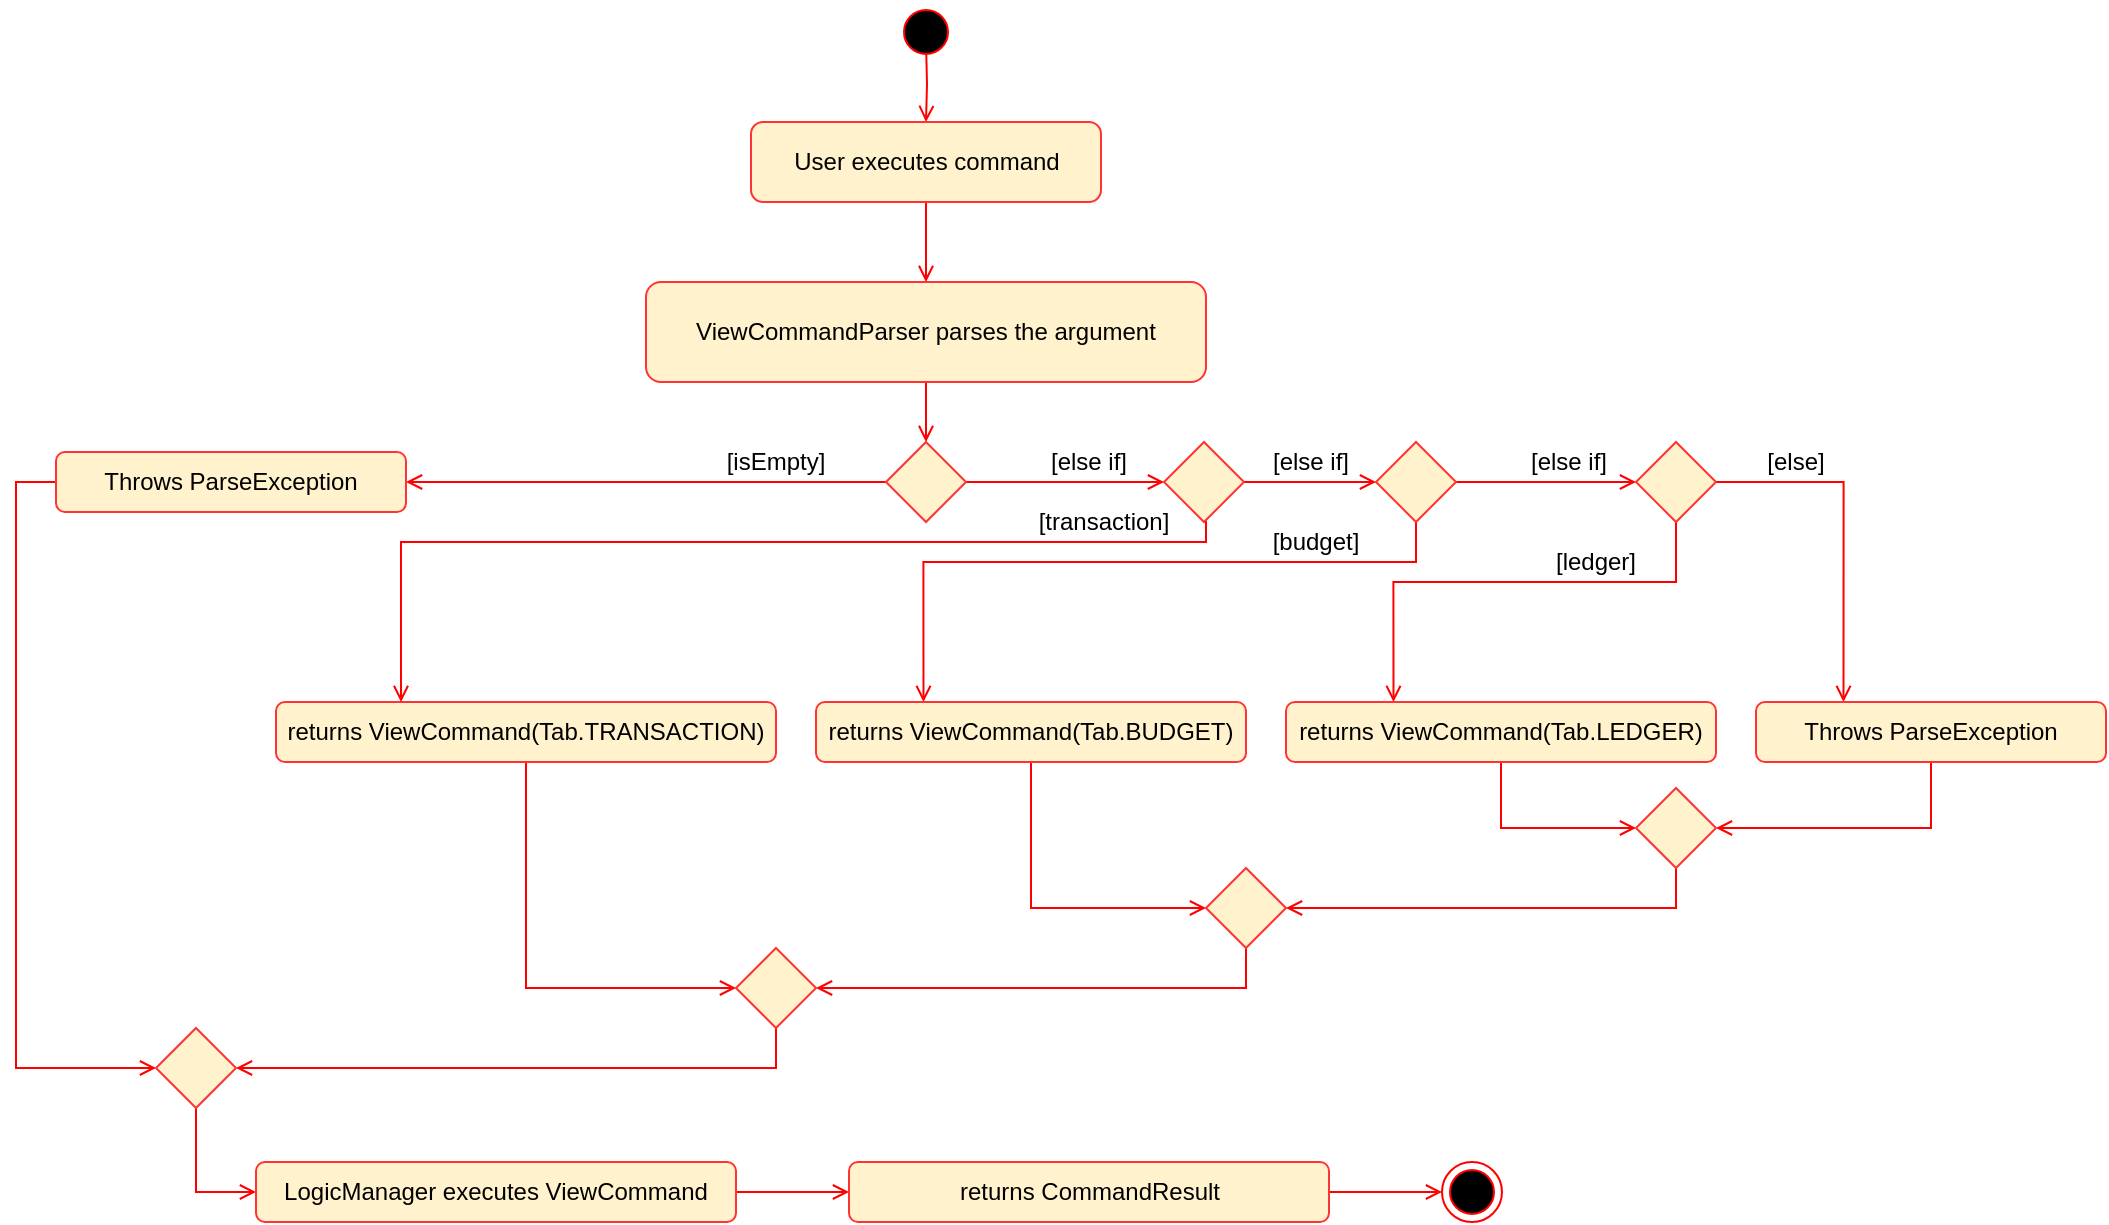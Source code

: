 <mxfile version="12.1.9" type="device" pages="1"><diagram name="Page-1" id="e7e014a7-5840-1c2e-5031-d8a46d1fe8dd"><mxGraphModel dx="1408" dy="777" grid="1" gridSize="10" guides="1" tooltips="1" connect="1" arrows="1" fold="1" page="1" pageScale="1" pageWidth="1169" pageHeight="826" background="#ffffff" math="0" shadow="0"><root><mxCell id="0"/><mxCell id="1" parent="0"/><mxCell id="zi2spLxCeJkSK29QxOcm-68" style="edgeStyle=orthogonalEdgeStyle;rounded=0;orthogonalLoop=1;jettySize=auto;html=1;entryX=0.5;entryY=0;entryDx=0;entryDy=0;endArrow=open;endFill=0;strokeColor=#FF0000;" parent="1" target="zi2spLxCeJkSK29QxOcm-43" edge="1"><mxGeometry relative="1" as="geometry"><mxPoint x="515" y="40" as="sourcePoint"/></mxGeometry></mxCell><mxCell id="zi2spLxCeJkSK29QxOcm-41" value="" style="ellipse;shape=startState;fillColor=#000000;strokeColor=#ff0000;" parent="1" vertex="1"><mxGeometry x="500" y="20" width="30" height="30" as="geometry"/></mxCell><mxCell id="zi2spLxCeJkSK29QxOcm-46" style="edgeStyle=orthogonalEdgeStyle;rounded=0;orthogonalLoop=1;jettySize=auto;html=1;exitX=0.5;exitY=1;exitDx=0;exitDy=0;entryX=0.5;entryY=0;entryDx=0;entryDy=0;strokeColor=#FF0000;endArrow=open;endFill=0;" parent="1" source="zi2spLxCeJkSK29QxOcm-43" target="zi2spLxCeJkSK29QxOcm-44" edge="1"><mxGeometry relative="1" as="geometry"/></mxCell><mxCell id="zi2spLxCeJkSK29QxOcm-43" value="User executes command" style="rounded=1;whiteSpace=wrap;html=1;fillColor=#fff2cc;strokeColor=#FF3333;" parent="1" vertex="1"><mxGeometry x="427.5" y="80" width="175" height="40" as="geometry"/></mxCell><mxCell id="zi2spLxCeJkSK29QxOcm-48" style="edgeStyle=orthogonalEdgeStyle;rounded=0;orthogonalLoop=1;jettySize=auto;html=1;exitX=0.5;exitY=1;exitDx=0;exitDy=0;entryX=0.5;entryY=0;entryDx=0;entryDy=0;endArrow=open;endFill=0;strokeColor=#FF0000;" parent="1" source="zi2spLxCeJkSK29QxOcm-44" target="zi2spLxCeJkSK29QxOcm-47" edge="1"><mxGeometry relative="1" as="geometry"/></mxCell><mxCell id="zi2spLxCeJkSK29QxOcm-44" value="ViewCommandParser parses the argument" style="rounded=1;whiteSpace=wrap;html=1;fillColor=#fff2cc;strokeColor=#FF3333;" parent="1" vertex="1"><mxGeometry x="375" y="160" width="280" height="50" as="geometry"/></mxCell><mxCell id="zi2spLxCeJkSK29QxOcm-50" style="edgeStyle=orthogonalEdgeStyle;rounded=0;orthogonalLoop=1;jettySize=auto;html=1;exitX=0;exitY=0.5;exitDx=0;exitDy=0;endArrow=open;endFill=0;strokeColor=#FF0000;entryX=1;entryY=0.5;entryDx=0;entryDy=0;" parent="1" source="zi2spLxCeJkSK29QxOcm-47" target="zi2spLxCeJkSK29QxOcm-49" edge="1"><mxGeometry relative="1" as="geometry"><mxPoint x="400" y="260" as="targetPoint"/></mxGeometry></mxCell><mxCell id="zi2spLxCeJkSK29QxOcm-55" style="edgeStyle=orthogonalEdgeStyle;rounded=0;orthogonalLoop=1;jettySize=auto;html=1;exitX=1;exitY=0.5;exitDx=0;exitDy=0;entryX=0;entryY=0.5;entryDx=0;entryDy=0;endArrow=open;endFill=0;strokeColor=#FF0000;" parent="1" source="zi2spLxCeJkSK29QxOcm-47" target="ZpI-1L3-FMpM_GMbJoNN-1" edge="1"><mxGeometry relative="1" as="geometry"><mxPoint x="635" y="260" as="targetPoint"/></mxGeometry></mxCell><mxCell id="zi2spLxCeJkSK29QxOcm-47" value="" style="rhombus;whiteSpace=wrap;html=1;fillColor=#fff2cc;strokeColor=#FF3333;" parent="1" vertex="1"><mxGeometry x="495" y="240" width="40" height="40" as="geometry"/></mxCell><mxCell id="zi2spLxCeJkSK29QxOcm-94" style="edgeStyle=orthogonalEdgeStyle;rounded=0;orthogonalLoop=1;jettySize=auto;html=1;entryX=0;entryY=0.5;entryDx=0;entryDy=0;endArrow=open;endFill=0;strokeColor=#FF0000;exitX=0;exitY=0.5;exitDx=0;exitDy=0;" parent="1" source="zi2spLxCeJkSK29QxOcm-49" target="zi2spLxCeJkSK29QxOcm-91" edge="1"><mxGeometry relative="1" as="geometry"/></mxCell><mxCell id="zi2spLxCeJkSK29QxOcm-49" value="Throws ParseException" style="rounded=1;whiteSpace=wrap;html=1;fillColor=#fff2cc;strokeColor=#FF3333;" parent="1" vertex="1"><mxGeometry x="80" y="245" width="175" height="30" as="geometry"/></mxCell><mxCell id="zi2spLxCeJkSK29QxOcm-51" value="[isEmpty]" style="text;html=1;strokeColor=none;fillColor=none;align=center;verticalAlign=middle;whiteSpace=wrap;rounded=0;" parent="1" vertex="1"><mxGeometry x="420" y="240" width="40" height="20" as="geometry"/></mxCell><mxCell id="zi2spLxCeJkSK29QxOcm-89" style="edgeStyle=orthogonalEdgeStyle;rounded=0;orthogonalLoop=1;jettySize=auto;html=1;entryX=0;entryY=0.5;entryDx=0;entryDy=0;endArrow=open;endFill=0;strokeColor=#FF0000;" parent="1" source="zi2spLxCeJkSK29QxOcm-52" target="zi2spLxCeJkSK29QxOcm-87" edge="1"><mxGeometry relative="1" as="geometry"/></mxCell><mxCell id="zi2spLxCeJkSK29QxOcm-52" value="returns ViewCommand(Tab.TRANSACTION)" style="rounded=1;whiteSpace=wrap;html=1;fillColor=#fff2cc;strokeColor=#FF3333;" parent="1" vertex="1"><mxGeometry x="190" y="370" width="250" height="30" as="geometry"/></mxCell><mxCell id="zi2spLxCeJkSK29QxOcm-57" style="edgeStyle=orthogonalEdgeStyle;rounded=0;orthogonalLoop=1;jettySize=auto;html=1;exitX=0.5;exitY=1;exitDx=0;exitDy=0;endArrow=open;endFill=0;strokeColor=#FF0000;entryX=0.25;entryY=0;entryDx=0;entryDy=0;" parent="1" source="ZpI-1L3-FMpM_GMbJoNN-1" target="zi2spLxCeJkSK29QxOcm-52" edge="1"><mxGeometry relative="1" as="geometry"><mxPoint x="569" y="350" as="targetPoint"/><Array as="points"><mxPoint x="655" y="280"/><mxPoint x="655" y="290"/><mxPoint x="253" y="290"/></Array><mxPoint x="655" y="280" as="sourcePoint"/></mxGeometry></mxCell><mxCell id="zi2spLxCeJkSK29QxOcm-61" style="edgeStyle=orthogonalEdgeStyle;rounded=0;orthogonalLoop=1;jettySize=auto;html=1;exitX=1;exitY=0.5;exitDx=0;exitDy=0;entryX=0;entryY=0.5;entryDx=0;entryDy=0;endArrow=open;endFill=0;strokeColor=#FF0000;" parent="1" source="ZpI-1L3-FMpM_GMbJoNN-1" target="zi2spLxCeJkSK29QxOcm-59" edge="1"><mxGeometry relative="1" as="geometry"><mxPoint x="675" y="260" as="sourcePoint"/></mxGeometry></mxCell><mxCell id="zi2spLxCeJkSK29QxOcm-56" value="[else if]" style="text;html=1;strokeColor=none;fillColor=none;align=center;verticalAlign=middle;whiteSpace=wrap;rounded=0;" parent="1" vertex="1"><mxGeometry x="570" y="240" width="53" height="20" as="geometry"/></mxCell><mxCell id="zi2spLxCeJkSK29QxOcm-58" value="[transaction]" style="text;html=1;strokeColor=none;fillColor=none;align=center;verticalAlign=middle;whiteSpace=wrap;rounded=0;" parent="1" vertex="1"><mxGeometry x="584" y="270" width="40" height="20" as="geometry"/></mxCell><mxCell id="zi2spLxCeJkSK29QxOcm-64" style="edgeStyle=orthogonalEdgeStyle;rounded=0;orthogonalLoop=1;jettySize=auto;html=1;exitX=0.5;exitY=1;exitDx=0;exitDy=0;entryX=0.25;entryY=0;entryDx=0;entryDy=0;endArrow=open;endFill=0;strokeColor=#FF0000;" parent="1" source="zi2spLxCeJkSK29QxOcm-59" target="zi2spLxCeJkSK29QxOcm-63" edge="1"><mxGeometry relative="1" as="geometry"><Array as="points"><mxPoint x="760" y="300"/><mxPoint x="514" y="300"/></Array></mxGeometry></mxCell><mxCell id="zi2spLxCeJkSK29QxOcm-69" style="edgeStyle=orthogonalEdgeStyle;rounded=0;orthogonalLoop=1;jettySize=auto;html=1;exitX=1;exitY=0.5;exitDx=0;exitDy=0;entryX=0;entryY=0.5;entryDx=0;entryDy=0;endArrow=open;endFill=0;strokeColor=#FF0000;" parent="1" source="zi2spLxCeJkSK29QxOcm-59" target="zi2spLxCeJkSK29QxOcm-67" edge="1"><mxGeometry relative="1" as="geometry"/></mxCell><mxCell id="zi2spLxCeJkSK29QxOcm-59" value="" style="rhombus;whiteSpace=wrap;html=1;fillColor=#fff2cc;strokeColor=#FF3333;" parent="1" vertex="1"><mxGeometry x="740" y="240" width="40" height="40" as="geometry"/></mxCell><mxCell id="zi2spLxCeJkSK29QxOcm-86" style="edgeStyle=orthogonalEdgeStyle;rounded=0;orthogonalLoop=1;jettySize=auto;html=1;entryX=0;entryY=0.5;entryDx=0;entryDy=0;endArrow=open;endFill=0;strokeColor=#FF0000;" parent="1" source="zi2spLxCeJkSK29QxOcm-63" target="zi2spLxCeJkSK29QxOcm-83" edge="1"><mxGeometry relative="1" as="geometry"/></mxCell><mxCell id="zi2spLxCeJkSK29QxOcm-63" value="returns ViewCommand(Tab.BUDGET)" style="rounded=1;whiteSpace=wrap;html=1;fillColor=#fff2cc;strokeColor=#FF3333;" parent="1" vertex="1"><mxGeometry x="460" y="370" width="215" height="30" as="geometry"/></mxCell><mxCell id="zi2spLxCeJkSK29QxOcm-65" value="[budget]" style="text;html=1;strokeColor=none;fillColor=none;align=center;verticalAlign=middle;whiteSpace=wrap;rounded=0;" parent="1" vertex="1"><mxGeometry x="690" y="280" width="40" height="20" as="geometry"/></mxCell><mxCell id="zi2spLxCeJkSK29QxOcm-72" style="edgeStyle=orthogonalEdgeStyle;rounded=0;orthogonalLoop=1;jettySize=auto;html=1;entryX=0.25;entryY=0;entryDx=0;entryDy=0;endArrow=open;endFill=0;strokeColor=#FF0000;" parent="1" source="zi2spLxCeJkSK29QxOcm-67" target="zi2spLxCeJkSK29QxOcm-71" edge="1"><mxGeometry relative="1" as="geometry"><Array as="points"><mxPoint x="890" y="310"/><mxPoint x="749" y="310"/></Array></mxGeometry></mxCell><mxCell id="zi2spLxCeJkSK29QxOcm-74" style="edgeStyle=orthogonalEdgeStyle;rounded=0;orthogonalLoop=1;jettySize=auto;html=1;endArrow=open;endFill=0;strokeColor=#FF0000;entryX=0.25;entryY=0;entryDx=0;entryDy=0;" parent="1" source="zi2spLxCeJkSK29QxOcm-67" target="zi2spLxCeJkSK29QxOcm-75" edge="1"><mxGeometry relative="1" as="geometry"><mxPoint x="970" y="260" as="targetPoint"/><Array as="points"><mxPoint x="974" y="260"/></Array></mxGeometry></mxCell><mxCell id="zi2spLxCeJkSK29QxOcm-67" value="" style="rhombus;whiteSpace=wrap;html=1;fillColor=#fff2cc;strokeColor=#FF3333;" parent="1" vertex="1"><mxGeometry x="870" y="240" width="40" height="40" as="geometry"/></mxCell><mxCell id="zi2spLxCeJkSK29QxOcm-81" style="edgeStyle=orthogonalEdgeStyle;rounded=0;orthogonalLoop=1;jettySize=auto;html=1;entryX=0;entryY=0.5;entryDx=0;entryDy=0;endArrow=open;endFill=0;strokeColor=#FF0000;" parent="1" source="zi2spLxCeJkSK29QxOcm-71" target="zi2spLxCeJkSK29QxOcm-80" edge="1"><mxGeometry relative="1" as="geometry"/></mxCell><mxCell id="zi2spLxCeJkSK29QxOcm-71" value="returns ViewCommand(Tab.LEDGER)" style="rounded=1;whiteSpace=wrap;html=1;fillColor=#fff2cc;strokeColor=#FF3333;" parent="1" vertex="1"><mxGeometry x="695" y="370" width="215" height="30" as="geometry"/></mxCell><mxCell id="zi2spLxCeJkSK29QxOcm-73" value="[ledger]" style="text;html=1;strokeColor=none;fillColor=none;align=center;verticalAlign=middle;whiteSpace=wrap;rounded=0;" parent="1" vertex="1"><mxGeometry x="830" y="290" width="40" height="20" as="geometry"/></mxCell><mxCell id="zi2spLxCeJkSK29QxOcm-82" style="edgeStyle=orthogonalEdgeStyle;rounded=0;orthogonalLoop=1;jettySize=auto;html=1;entryX=1;entryY=0.5;entryDx=0;entryDy=0;endArrow=open;endFill=0;strokeColor=#FF0000;exitX=0.5;exitY=1;exitDx=0;exitDy=0;" parent="1" source="zi2spLxCeJkSK29QxOcm-75" target="zi2spLxCeJkSK29QxOcm-80" edge="1"><mxGeometry relative="1" as="geometry"/></mxCell><mxCell id="zi2spLxCeJkSK29QxOcm-75" value="Throws ParseException" style="rounded=1;whiteSpace=wrap;html=1;fillColor=#fff2cc;strokeColor=#FF3333;" parent="1" vertex="1"><mxGeometry x="930" y="370" width="175" height="30" as="geometry"/></mxCell><mxCell id="zi2spLxCeJkSK29QxOcm-76" value="[else]" style="text;html=1;strokeColor=none;fillColor=none;align=center;verticalAlign=middle;whiteSpace=wrap;rounded=0;" parent="1" vertex="1"><mxGeometry x="930" y="240" width="40" height="20" as="geometry"/></mxCell><mxCell id="zi2spLxCeJkSK29QxOcm-77" value="[else if]" style="text;html=1;strokeColor=none;fillColor=none;align=center;verticalAlign=middle;whiteSpace=wrap;rounded=0;" parent="1" vertex="1"><mxGeometry x="680.5" y="240" width="53" height="20" as="geometry"/></mxCell><mxCell id="zi2spLxCeJkSK29QxOcm-78" value="[else if]" style="text;html=1;strokeColor=none;fillColor=none;align=center;verticalAlign=middle;whiteSpace=wrap;rounded=0;" parent="1" vertex="1"><mxGeometry x="810" y="240" width="53" height="20" as="geometry"/></mxCell><mxCell id="zi2spLxCeJkSK29QxOcm-84" style="edgeStyle=orthogonalEdgeStyle;rounded=0;orthogonalLoop=1;jettySize=auto;html=1;exitX=0.5;exitY=1;exitDx=0;exitDy=0;endArrow=open;endFill=0;strokeColor=#FF0000;" parent="1" source="zi2spLxCeJkSK29QxOcm-80" target="zi2spLxCeJkSK29QxOcm-83" edge="1"><mxGeometry relative="1" as="geometry"/></mxCell><mxCell id="zi2spLxCeJkSK29QxOcm-80" value="" style="rhombus;whiteSpace=wrap;html=1;fillColor=#fff2cc;strokeColor=#FF3333;" parent="1" vertex="1"><mxGeometry x="870" y="413" width="40" height="40" as="geometry"/></mxCell><mxCell id="zi2spLxCeJkSK29QxOcm-90" style="edgeStyle=orthogonalEdgeStyle;rounded=0;orthogonalLoop=1;jettySize=auto;html=1;entryX=1;entryY=0.5;entryDx=0;entryDy=0;endArrow=open;endFill=0;strokeColor=#FF0000;" parent="1" source="zi2spLxCeJkSK29QxOcm-83" target="zi2spLxCeJkSK29QxOcm-87" edge="1"><mxGeometry relative="1" as="geometry"><Array as="points"><mxPoint x="675" y="513"/></Array></mxGeometry></mxCell><mxCell id="zi2spLxCeJkSK29QxOcm-83" value="" style="rhombus;whiteSpace=wrap;html=1;fillColor=#fff2cc;strokeColor=#FF3333;" parent="1" vertex="1"><mxGeometry x="655" y="453" width="40" height="40" as="geometry"/></mxCell><mxCell id="zi2spLxCeJkSK29QxOcm-97" style="edgeStyle=orthogonalEdgeStyle;rounded=0;orthogonalLoop=1;jettySize=auto;html=1;entryX=1;entryY=0.5;entryDx=0;entryDy=0;endArrow=open;endFill=0;strokeColor=#FF0000;" parent="1" source="zi2spLxCeJkSK29QxOcm-87" target="zi2spLxCeJkSK29QxOcm-91" edge="1"><mxGeometry relative="1" as="geometry"><Array as="points"><mxPoint x="440" y="553"/></Array></mxGeometry></mxCell><mxCell id="zi2spLxCeJkSK29QxOcm-87" value="" style="rhombus;whiteSpace=wrap;html=1;fillColor=#fff2cc;strokeColor=#FF3333;" parent="1" vertex="1"><mxGeometry x="420" y="493" width="40" height="40" as="geometry"/></mxCell><mxCell id="zi2spLxCeJkSK29QxOcm-100" style="edgeStyle=orthogonalEdgeStyle;rounded=0;orthogonalLoop=1;jettySize=auto;html=1;entryX=0;entryY=0.5;entryDx=0;entryDy=0;endArrow=open;endFill=0;strokeColor=#FF0000;" parent="1" source="zi2spLxCeJkSK29QxOcm-91" target="zi2spLxCeJkSK29QxOcm-99" edge="1"><mxGeometry relative="1" as="geometry"><Array as="points"><mxPoint x="150" y="615"/></Array></mxGeometry></mxCell><mxCell id="zi2spLxCeJkSK29QxOcm-91" value="" style="rhombus;whiteSpace=wrap;html=1;fillColor=#fff2cc;strokeColor=#FF3333;" parent="1" vertex="1"><mxGeometry x="130" y="533" width="40" height="40" as="geometry"/></mxCell><mxCell id="zi2spLxCeJkSK29QxOcm-105" style="edgeStyle=orthogonalEdgeStyle;rounded=0;orthogonalLoop=1;jettySize=auto;html=1;entryX=0;entryY=0.5;entryDx=0;entryDy=0;endArrow=open;endFill=0;strokeColor=#FF0000;" parent="1" source="zi2spLxCeJkSK29QxOcm-98" target="zi2spLxCeJkSK29QxOcm-102" edge="1"><mxGeometry relative="1" as="geometry"/></mxCell><mxCell id="zi2spLxCeJkSK29QxOcm-98" value="returns CommandResult" style="rounded=1;whiteSpace=wrap;html=1;fillColor=#fff2cc;strokeColor=#FF3333;gradientColor=none;" parent="1" vertex="1"><mxGeometry x="476.5" y="600" width="240" height="30" as="geometry"/></mxCell><mxCell id="zi2spLxCeJkSK29QxOcm-101" style="edgeStyle=orthogonalEdgeStyle;rounded=0;orthogonalLoop=1;jettySize=auto;html=1;entryX=0;entryY=0.5;entryDx=0;entryDy=0;endArrow=open;endFill=0;strokeColor=#FF0000;" parent="1" source="zi2spLxCeJkSK29QxOcm-99" target="zi2spLxCeJkSK29QxOcm-98" edge="1"><mxGeometry relative="1" as="geometry"/></mxCell><mxCell id="zi2spLxCeJkSK29QxOcm-99" value="LogicManager executes ViewCommand" style="rounded=1;whiteSpace=wrap;html=1;fillColor=#fff2cc;strokeColor=#FF3333;" parent="1" vertex="1"><mxGeometry x="180" y="600" width="240" height="30" as="geometry"/></mxCell><mxCell id="zi2spLxCeJkSK29QxOcm-102" value="" style="ellipse;html=1;shape=endState;fillColor=#000000;strokeColor=#ff0000;" parent="1" vertex="1"><mxGeometry x="773" y="600" width="30" height="30" as="geometry"/></mxCell><mxCell id="ZpI-1L3-FMpM_GMbJoNN-1" value="" style="rhombus;whiteSpace=wrap;html=1;fillColor=#fff2cc;strokeColor=#FF3333;" vertex="1" parent="1"><mxGeometry x="634" y="240" width="40" height="40" as="geometry"/></mxCell></root></mxGraphModel></diagram></mxfile>